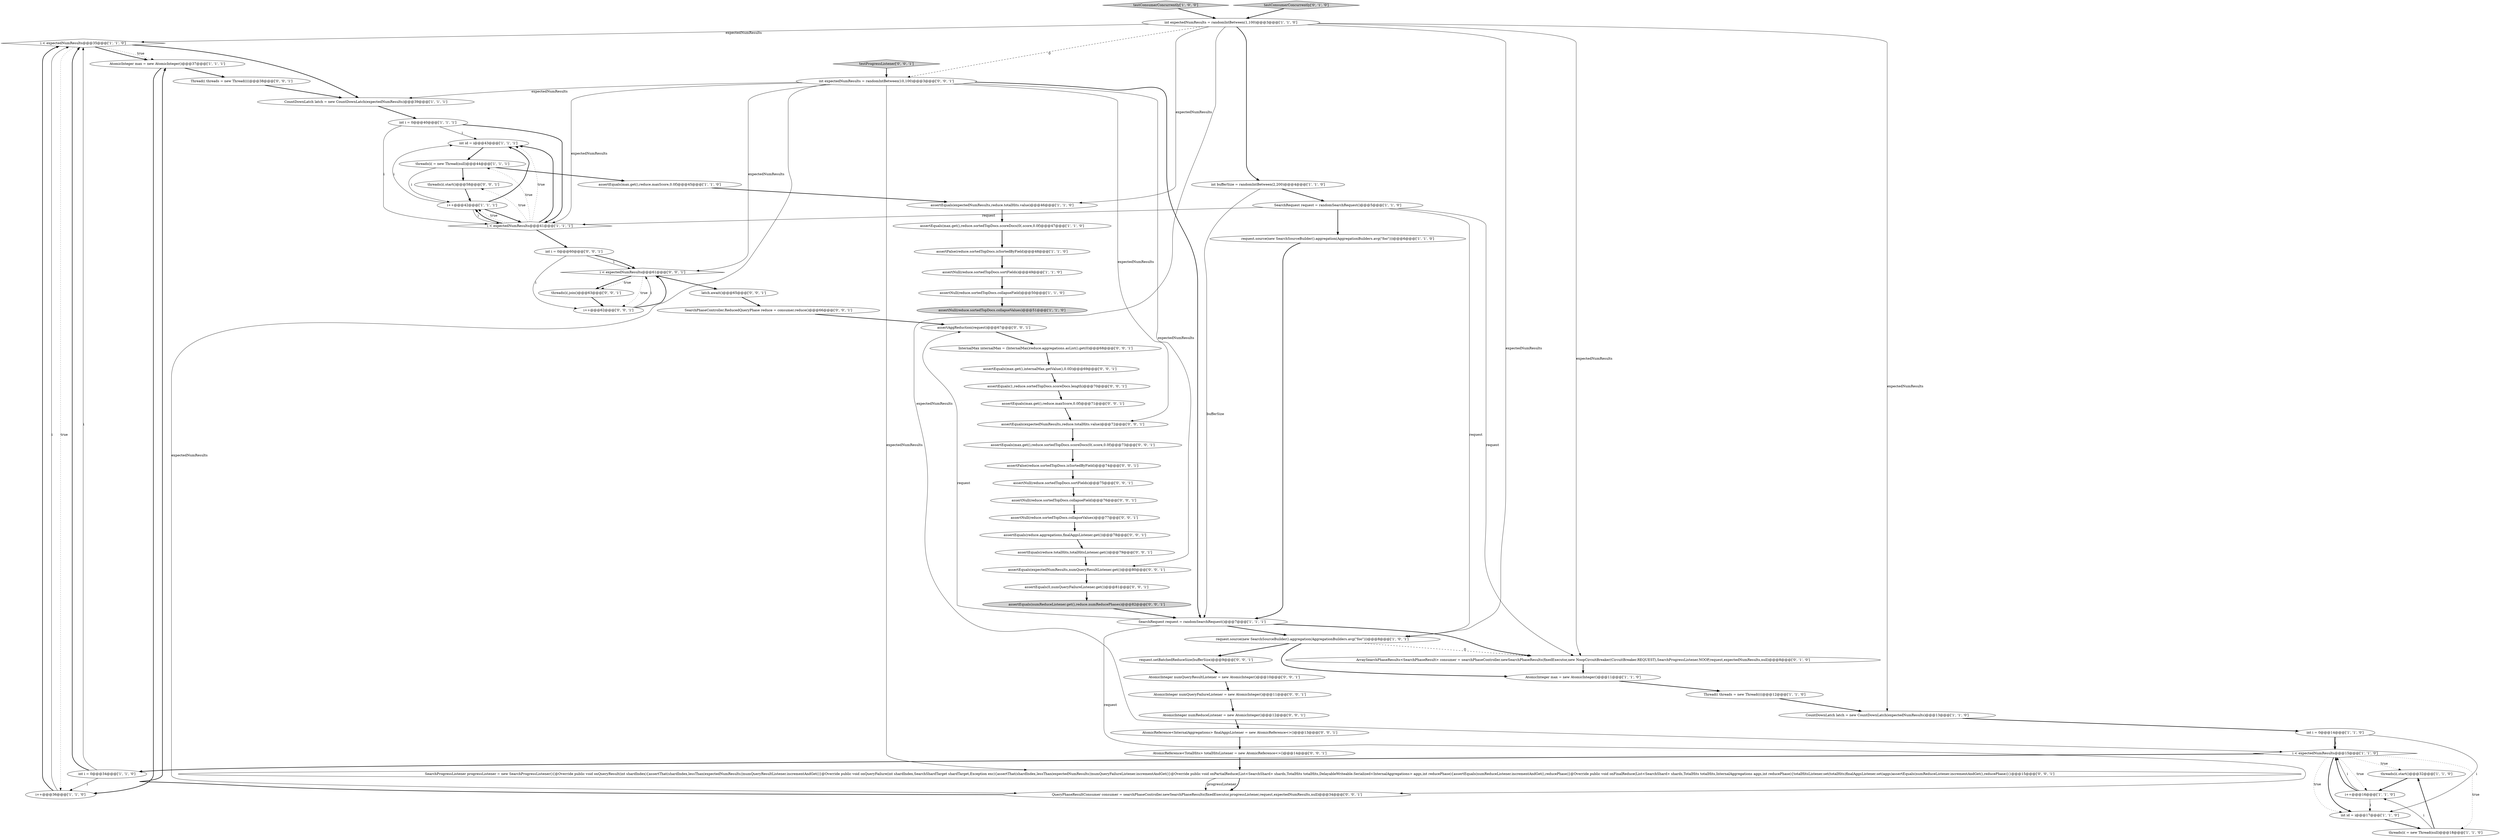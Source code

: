 digraph {
10 [style = filled, label = "i < expectedNumResults@@@35@@@['1', '1', '0']", fillcolor = white, shape = diamond image = "AAA0AAABBB1BBB"];
61 [style = filled, label = "assertNull(reduce.sortedTopDocs.collapseValues)@@@77@@@['0', '0', '1']", fillcolor = white, shape = ellipse image = "AAA0AAABBB3BBB"];
43 [style = filled, label = "assertEquals(expectedNumResults,numQueryResultListener.get())@@@80@@@['0', '0', '1']", fillcolor = white, shape = ellipse image = "AAA0AAABBB3BBB"];
31 [style = filled, label = "int bufferSize = randomIntBetween(2,200)@@@4@@@['1', '1', '0']", fillcolor = white, shape = ellipse image = "AAA0AAABBB1BBB"];
42 [style = filled, label = "SearchPhaseController.ReducedQueryPhase reduce = consumer.reduce()@@@66@@@['0', '0', '1']", fillcolor = white, shape = ellipse image = "AAA0AAABBB3BBB"];
49 [style = filled, label = "AtomicInteger numReduceListener = new AtomicInteger()@@@12@@@['0', '0', '1']", fillcolor = white, shape = ellipse image = "AAA0AAABBB3BBB"];
14 [style = filled, label = "Thread(( threads = new Thread((((@@@12@@@['1', '1', '0']", fillcolor = white, shape = ellipse image = "AAA0AAABBB1BBB"];
23 [style = filled, label = "int id = i@@@43@@@['1', '1', '1']", fillcolor = white, shape = ellipse image = "AAA0AAABBB1BBB"];
17 [style = filled, label = "i < expectedNumResults@@@41@@@['1', '1', '1']", fillcolor = white, shape = diamond image = "AAA0AAABBB1BBB"];
25 [style = filled, label = "assertEquals(max.get(),reduce.maxScore,0.0f)@@@45@@@['1', '1', '0']", fillcolor = white, shape = ellipse image = "AAA0AAABBB1BBB"];
28 [style = filled, label = "int i = 0@@@34@@@['1', '1', '0']", fillcolor = white, shape = ellipse image = "AAA0AAABBB1BBB"];
60 [style = filled, label = "assertEquals(max.get(),reduce.maxScore,0.0f)@@@71@@@['0', '0', '1']", fillcolor = white, shape = ellipse image = "AAA0AAABBB3BBB"];
54 [style = filled, label = "QueryPhaseResultConsumer consumer = searchPhaseController.newSearchPhaseResults(fixedExecutor,progressListener,request,expectedNumResults,null)@@@34@@@['0', '0', '1']", fillcolor = white, shape = ellipse image = "AAA0AAABBB3BBB"];
64 [style = filled, label = "assertEquals(expectedNumResults,reduce.totalHits.value)@@@72@@@['0', '0', '1']", fillcolor = white, shape = ellipse image = "AAA0AAABBB3BBB"];
47 [style = filled, label = "assertEquals(reduce.totalHits,totalHitsListener.get())@@@79@@@['0', '0', '1']", fillcolor = white, shape = ellipse image = "AAA0AAABBB3BBB"];
40 [style = filled, label = "assertEquals(numReduceListener.get(),reduce.numReducePhases)@@@82@@@['0', '0', '1']", fillcolor = lightgray, shape = ellipse image = "AAA0AAABBB3BBB"];
15 [style = filled, label = "int i = 0@@@14@@@['1', '1', '0']", fillcolor = white, shape = ellipse image = "AAA0AAABBB1BBB"];
21 [style = filled, label = "AtomicInteger max = new AtomicInteger()@@@37@@@['1', '1', '1']", fillcolor = white, shape = ellipse image = "AAA0AAABBB1BBB"];
26 [style = filled, label = "AtomicInteger max = new AtomicInteger()@@@11@@@['1', '1', '0']", fillcolor = white, shape = ellipse image = "AAA0AAABBB1BBB"];
32 [style = filled, label = "request.source(new SearchSourceBuilder().aggregation(AggregationBuilders.avg(\"foo\")))@@@6@@@['1', '1', '0']", fillcolor = white, shape = ellipse image = "AAA0AAABBB1BBB"];
44 [style = filled, label = "int expectedNumResults = randomIntBetween(10,100)@@@3@@@['0', '0', '1']", fillcolor = white, shape = ellipse image = "AAA0AAABBB3BBB"];
11 [style = filled, label = "threads(i( = new Thread(null)@@@44@@@['1', '1', '1']", fillcolor = white, shape = ellipse image = "AAA0AAABBB1BBB"];
50 [style = filled, label = "AtomicReference<TotalHits> totalHitsListener = new AtomicReference<>()@@@14@@@['0', '0', '1']", fillcolor = white, shape = ellipse image = "AAA0AAABBB3BBB"];
51 [style = filled, label = "assertFalse(reduce.sortedTopDocs.isSortedByField)@@@74@@@['0', '0', '1']", fillcolor = white, shape = ellipse image = "AAA0AAABBB3BBB"];
6 [style = filled, label = "testConsumerConcurrently['1', '0', '0']", fillcolor = lightgray, shape = diamond image = "AAA0AAABBB1BBB"];
12 [style = filled, label = "assertFalse(reduce.sortedTopDocs.isSortedByField)@@@48@@@['1', '1', '0']", fillcolor = white, shape = ellipse image = "AAA0AAABBB1BBB"];
53 [style = filled, label = "i < expectedNumResults@@@61@@@['0', '0', '1']", fillcolor = white, shape = diamond image = "AAA0AAABBB3BBB"];
56 [style = filled, label = "assertAggReduction(request)@@@67@@@['0', '0', '1']", fillcolor = white, shape = ellipse image = "AAA0AAABBB3BBB"];
33 [style = filled, label = "ArraySearchPhaseResults<SearchPhaseResult> consumer = searchPhaseController.newSearchPhaseResults(fixedExecutor,new NoopCircuitBreaker(CircuitBreaker.REQUEST),SearchProgressListener.NOOP,request,expectedNumResults,null)@@@8@@@['0', '1', '0']", fillcolor = white, shape = ellipse image = "AAA1AAABBB2BBB"];
18 [style = filled, label = "assertNull(reduce.sortedTopDocs.collapseValues)@@@51@@@['1', '1', '0']", fillcolor = lightgray, shape = ellipse image = "AAA0AAABBB1BBB"];
67 [style = filled, label = "AtomicReference<InternalAggregations> finalAggsListener = new AtomicReference<>()@@@13@@@['0', '0', '1']", fillcolor = white, shape = ellipse image = "AAA0AAABBB3BBB"];
30 [style = filled, label = "int i = 0@@@40@@@['1', '1', '1']", fillcolor = white, shape = ellipse image = "AAA0AAABBB1BBB"];
19 [style = filled, label = "threads(i(.start()@@@32@@@['1', '1', '0']", fillcolor = white, shape = ellipse image = "AAA0AAABBB1BBB"];
7 [style = filled, label = "i < expectedNumResults@@@15@@@['1', '1', '0']", fillcolor = white, shape = diamond image = "AAA0AAABBB1BBB"];
0 [style = filled, label = "assertEquals(expectedNumResults,reduce.totalHits.value)@@@46@@@['1', '1', '0']", fillcolor = white, shape = ellipse image = "AAA0AAABBB1BBB"];
38 [style = filled, label = "InternalMax internalMax = (InternalMax)reduce.aggregations.asList().get(0)@@@68@@@['0', '0', '1']", fillcolor = white, shape = ellipse image = "AAA0AAABBB3BBB"];
58 [style = filled, label = "assertNull(reduce.sortedTopDocs.collapseField)@@@76@@@['0', '0', '1']", fillcolor = white, shape = ellipse image = "AAA0AAABBB3BBB"];
59 [style = filled, label = "threads(i(.start()@@@58@@@['0', '0', '1']", fillcolor = white, shape = ellipse image = "AAA0AAABBB3BBB"];
62 [style = filled, label = "testProgressListener['0', '0', '1']", fillcolor = lightgray, shape = diamond image = "AAA0AAABBB3BBB"];
4 [style = filled, label = "int id = i@@@17@@@['1', '1', '0']", fillcolor = white, shape = ellipse image = "AAA0AAABBB1BBB"];
29 [style = filled, label = "i++@@@16@@@['1', '1', '0']", fillcolor = white, shape = ellipse image = "AAA0AAABBB1BBB"];
36 [style = filled, label = "assertEquals(reduce.aggregations,finalAggsListener.get())@@@78@@@['0', '0', '1']", fillcolor = white, shape = ellipse image = "AAA0AAABBB3BBB"];
8 [style = filled, label = "assertNull(reduce.sortedTopDocs.sortFields)@@@49@@@['1', '1', '0']", fillcolor = white, shape = ellipse image = "AAA0AAABBB1BBB"];
41 [style = filled, label = "assertEquals(1,reduce.sortedTopDocs.scoreDocs.length)@@@70@@@['0', '0', '1']", fillcolor = white, shape = ellipse image = "AAA0AAABBB3BBB"];
45 [style = filled, label = "Thread(( threads = new Thread((((@@@38@@@['0', '0', '1']", fillcolor = white, shape = ellipse image = "AAA0AAABBB3BBB"];
68 [style = filled, label = "assertEquals(0,numQueryFailureListener.get())@@@81@@@['0', '0', '1']", fillcolor = white, shape = ellipse image = "AAA0AAABBB3BBB"];
13 [style = filled, label = "CountDownLatch latch = new CountDownLatch(expectedNumResults)@@@13@@@['1', '1', '0']", fillcolor = white, shape = ellipse image = "AAA0AAABBB1BBB"];
24 [style = filled, label = "request.source(new SearchSourceBuilder().aggregation(AggregationBuilders.avg(\"foo\")))@@@8@@@['1', '0', '1']", fillcolor = white, shape = ellipse image = "AAA0AAABBB1BBB"];
39 [style = filled, label = "assertEquals(max.get(),reduce.sortedTopDocs.scoreDocs(0(.score,0.0f)@@@73@@@['0', '0', '1']", fillcolor = white, shape = ellipse image = "AAA0AAABBB3BBB"];
27 [style = filled, label = "SearchRequest request = randomSearchRequest()@@@7@@@['1', '1', '1']", fillcolor = white, shape = ellipse image = "AAA0AAABBB1BBB"];
2 [style = filled, label = "assertNull(reduce.sortedTopDocs.collapseField)@@@50@@@['1', '1', '0']", fillcolor = white, shape = ellipse image = "AAA0AAABBB1BBB"];
22 [style = filled, label = "i++@@@42@@@['1', '1', '1']", fillcolor = white, shape = ellipse image = "AAA0AAABBB1BBB"];
48 [style = filled, label = "int i = 0@@@60@@@['0', '0', '1']", fillcolor = white, shape = ellipse image = "AAA0AAABBB3BBB"];
52 [style = filled, label = "AtomicInteger numQueryFailureListener = new AtomicInteger()@@@11@@@['0', '0', '1']", fillcolor = white, shape = ellipse image = "AAA0AAABBB3BBB"];
37 [style = filled, label = "request.setBatchedReduceSize(bufferSize)@@@9@@@['0', '0', '1']", fillcolor = white, shape = ellipse image = "AAA0AAABBB3BBB"];
20 [style = filled, label = "int expectedNumResults = randomIntBetween(1,100)@@@3@@@['1', '1', '0']", fillcolor = white, shape = ellipse image = "AAA0AAABBB1BBB"];
34 [style = filled, label = "testConsumerConcurrently['0', '1', '0']", fillcolor = lightgray, shape = diamond image = "AAA0AAABBB2BBB"];
65 [style = filled, label = "threads(i(.join()@@@63@@@['0', '0', '1']", fillcolor = white, shape = ellipse image = "AAA0AAABBB3BBB"];
63 [style = filled, label = "i++@@@62@@@['0', '0', '1']", fillcolor = white, shape = ellipse image = "AAA0AAABBB3BBB"];
57 [style = filled, label = "AtomicInteger numQueryResultListener = new AtomicInteger()@@@10@@@['0', '0', '1']", fillcolor = white, shape = ellipse image = "AAA0AAABBB3BBB"];
16 [style = filled, label = "threads(i( = new Thread(null)@@@18@@@['1', '1', '0']", fillcolor = white, shape = ellipse image = "AAA0AAABBB1BBB"];
5 [style = filled, label = "SearchRequest request = randomSearchRequest()@@@5@@@['1', '1', '0']", fillcolor = white, shape = ellipse image = "AAA0AAABBB1BBB"];
1 [style = filled, label = "i++@@@36@@@['1', '1', '0']", fillcolor = white, shape = ellipse image = "AAA0AAABBB1BBB"];
66 [style = filled, label = "assertNull(reduce.sortedTopDocs.sortFields)@@@75@@@['0', '0', '1']", fillcolor = white, shape = ellipse image = "AAA0AAABBB3BBB"];
55 [style = filled, label = "assertEquals(max.get(),internalMax.getValue(),0.0D)@@@69@@@['0', '0', '1']", fillcolor = white, shape = ellipse image = "AAA0AAABBB3BBB"];
9 [style = filled, label = "CountDownLatch latch = new CountDownLatch(expectedNumResults)@@@39@@@['1', '1', '1']", fillcolor = white, shape = ellipse image = "AAA0AAABBB1BBB"];
35 [style = filled, label = "SearchProgressListener progressListener = new SearchProgressListener(){@Override public void onQueryResult(int shardIndex){assertThat(shardIndex,lessThan(expectedNumResults))numQueryResultListener.incrementAndGet()}@Override public void onQueryFailure(int shardIndex,SearchShardTarget shardTarget,Exception exc){assertThat(shardIndex,lessThan(expectedNumResults))numQueryFailureListener.incrementAndGet()}@Override public void onPartialReduce(List<SearchShard> shards,TotalHits totalHits,DelayableWriteable.Serialized<InternalAggregations> aggs,int reducePhase){assertEquals(numReduceListener.incrementAndGet(),reducePhase)}@Override public void onFinalReduce(List<SearchShard> shards,TotalHits totalHits,InternalAggregations aggs,int reducePhase){totalHitsListener.set(totalHits)finalAggsListener.set(aggs)assertEquals(numReduceListener.incrementAndGet(),reducePhase)}}@@@15@@@['0', '0', '1']", fillcolor = white, shape = ellipse image = "AAA0AAABBB3BBB"];
46 [style = filled, label = "latch.await()@@@65@@@['0', '0', '1']", fillcolor = white, shape = ellipse image = "AAA0AAABBB3BBB"];
3 [style = filled, label = "assertEquals(max.get(),reduce.sortedTopDocs.scoreDocs(0(.score,0.0f)@@@47@@@['1', '1', '0']", fillcolor = white, shape = ellipse image = "AAA0AAABBB1BBB"];
7->28 [style = bold, label=""];
60->64 [style = bold, label=""];
10->21 [style = bold, label=""];
54->21 [style = bold, label=""];
20->10 [style = solid, label="expectedNumResults"];
59->22 [style = bold, label=""];
31->27 [style = solid, label="bufferSize"];
44->9 [style = solid, label="expectedNumResults"];
5->32 [style = bold, label=""];
9->30 [style = bold, label=""];
34->20 [style = bold, label=""];
64->39 [style = bold, label=""];
20->24 [style = solid, label="expectedNumResults"];
15->7 [style = solid, label="i"];
48->53 [style = solid, label="i"];
15->4 [style = solid, label="i"];
22->23 [style = solid, label="i"];
53->65 [style = bold, label=""];
19->29 [style = bold, label=""];
20->7 [style = solid, label="expectedNumResults"];
44->17 [style = solid, label="expectedNumResults"];
36->47 [style = bold, label=""];
39->51 [style = bold, label=""];
44->43 [style = solid, label="expectedNumResults"];
56->38 [style = bold, label=""];
17->23 [style = bold, label=""];
44->64 [style = solid, label="expectedNumResults"];
17->22 [style = bold, label=""];
5->24 [style = solid, label="request"];
35->54 [style = solid, label="progressListener"];
22->17 [style = solid, label="i"];
24->33 [style = dashed, label="0"];
20->0 [style = solid, label="expectedNumResults"];
66->58 [style = bold, label=""];
24->37 [style = bold, label=""];
47->43 [style = bold, label=""];
27->33 [style = bold, label=""];
57->52 [style = bold, label=""];
1->10 [style = bold, label=""];
20->31 [style = bold, label=""];
14->13 [style = bold, label=""];
29->7 [style = solid, label="i"];
22->17 [style = bold, label=""];
6->20 [style = bold, label=""];
15->7 [style = bold, label=""];
35->54 [style = bold, label=""];
7->29 [style = dotted, label="true"];
51->66 [style = bold, label=""];
63->53 [style = bold, label=""];
8->2 [style = bold, label=""];
41->60 [style = bold, label=""];
50->35 [style = bold, label=""];
44->27 [style = bold, label=""];
58->61 [style = bold, label=""];
27->56 [style = solid, label="request"];
31->5 [style = bold, label=""];
5->17 [style = solid, label="request"];
29->7 [style = bold, label=""];
48->63 [style = solid, label="i"];
61->36 [style = bold, label=""];
20->33 [style = solid, label="expectedNumResults"];
28->10 [style = bold, label=""];
17->11 [style = dotted, label="true"];
17->22 [style = dotted, label="true"];
68->40 [style = bold, label=""];
44->53 [style = solid, label="expectedNumResults"];
30->17 [style = bold, label=""];
24->26 [style = bold, label=""];
16->29 [style = solid, label="i"];
21->45 [style = bold, label=""];
17->48 [style = bold, label=""];
48->53 [style = bold, label=""];
44->54 [style = solid, label="expectedNumResults"];
65->63 [style = bold, label=""];
17->59 [style = dotted, label="true"];
29->4 [style = solid, label="i"];
11->25 [style = bold, label=""];
13->15 [style = bold, label=""];
11->59 [style = bold, label=""];
53->46 [style = bold, label=""];
7->4 [style = dotted, label="true"];
10->1 [style = dotted, label="true"];
4->16 [style = bold, label=""];
67->50 [style = bold, label=""];
28->1 [style = solid, label="i"];
16->19 [style = bold, label=""];
30->23 [style = solid, label="i"];
32->27 [style = bold, label=""];
0->3 [style = bold, label=""];
26->14 [style = bold, label=""];
40->27 [style = bold, label=""];
37->57 [style = bold, label=""];
27->54 [style = solid, label="request"];
3->12 [style = bold, label=""];
20->13 [style = solid, label="expectedNumResults"];
11->22 [style = solid, label="i"];
53->63 [style = dotted, label="true"];
25->0 [style = bold, label=""];
49->67 [style = bold, label=""];
21->1 [style = bold, label=""];
44->35 [style = solid, label="expectedNumResults"];
52->49 [style = bold, label=""];
12->8 [style = bold, label=""];
7->16 [style = dotted, label="true"];
30->17 [style = solid, label="i"];
7->19 [style = dotted, label="true"];
20->44 [style = dashed, label="0"];
1->10 [style = solid, label="i"];
10->9 [style = bold, label=""];
17->23 [style = dotted, label="true"];
45->9 [style = bold, label=""];
62->44 [style = bold, label=""];
23->11 [style = bold, label=""];
46->42 [style = bold, label=""];
38->55 [style = bold, label=""];
27->24 [style = bold, label=""];
2->18 [style = bold, label=""];
7->4 [style = bold, label=""];
63->53 [style = solid, label="i"];
43->68 [style = bold, label=""];
55->41 [style = bold, label=""];
53->65 [style = dotted, label="true"];
28->10 [style = solid, label="i"];
10->21 [style = dotted, label="true"];
22->23 [style = bold, label=""];
42->56 [style = bold, label=""];
5->33 [style = solid, label="request"];
33->26 [style = bold, label=""];
}
